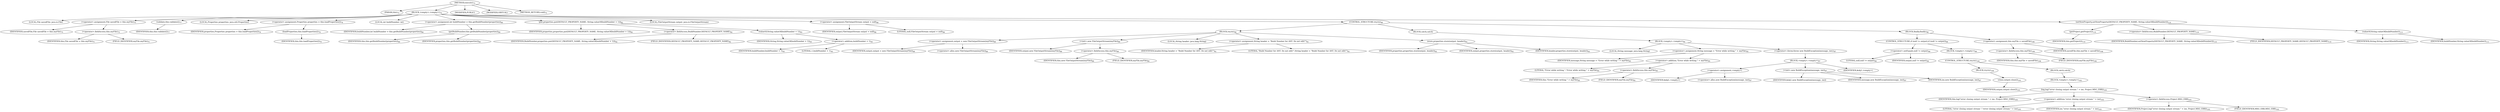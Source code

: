 digraph "execute" {  
"50" [label = <(METHOD,execute)<SUB>73</SUB>> ]
"4" [label = <(PARAM,this)<SUB>73</SUB>> ]
"51" [label = <(BLOCK,&lt;empty&gt;,&lt;empty&gt;)<SUB>74</SUB>> ]
"52" [label = <(LOCAL,File savedFile: java.io.File)> ]
"53" [label = <(&lt;operator&gt;.assignment,File savedFile = this.myFile)<SUB>75</SUB>> ]
"54" [label = <(IDENTIFIER,savedFile,File savedFile = this.myFile)<SUB>75</SUB>> ]
"55" [label = <(&lt;operator&gt;.fieldAccess,this.myFile)<SUB>75</SUB>> ]
"56" [label = <(IDENTIFIER,this,File savedFile = this.myFile)<SUB>75</SUB>> ]
"57" [label = <(FIELD_IDENTIFIER,myFile,myFile)<SUB>75</SUB>> ]
"58" [label = <(validate,this.validate())<SUB>77</SUB>> ]
"3" [label = <(IDENTIFIER,this,this.validate())<SUB>77</SUB>> ]
"59" [label = <(LOCAL,Properties properties: java.util.Properties)> ]
"60" [label = <(&lt;operator&gt;.assignment,Properties properties = this.loadProperties())<SUB>79</SUB>> ]
"61" [label = <(IDENTIFIER,properties,Properties properties = this.loadProperties())<SUB>79</SUB>> ]
"62" [label = <(loadProperties,this.loadProperties())<SUB>79</SUB>> ]
"5" [label = <(IDENTIFIER,this,this.loadProperties())<SUB>79</SUB>> ]
"63" [label = <(LOCAL,int buildNumber: int)> ]
"64" [label = <(&lt;operator&gt;.assignment,int buildNumber = this.getBuildNumber(properties))<SUB>80</SUB>> ]
"65" [label = <(IDENTIFIER,buildNumber,int buildNumber = this.getBuildNumber(properties))<SUB>80</SUB>> ]
"66" [label = <(getBuildNumber,this.getBuildNumber(properties))<SUB>80</SUB>> ]
"6" [label = <(IDENTIFIER,this,this.getBuildNumber(properties))<SUB>80</SUB>> ]
"67" [label = <(IDENTIFIER,properties,this.getBuildNumber(properties))<SUB>80</SUB>> ]
"68" [label = <(put,properties.put(DEFAULT_PROPERTY_NAME, String.valueOf(buildNumber + 1)))<SUB>82</SUB>> ]
"69" [label = <(IDENTIFIER,properties,properties.put(DEFAULT_PROPERTY_NAME, String.valueOf(buildNumber + 1)))<SUB>82</SUB>> ]
"70" [label = <(&lt;operator&gt;.fieldAccess,BuildNumber.DEFAULT_PROPERTY_NAME)<SUB>82</SUB>> ]
"71" [label = <(IDENTIFIER,BuildNumber,properties.put(DEFAULT_PROPERTY_NAME, String.valueOf(buildNumber + 1)))<SUB>82</SUB>> ]
"72" [label = <(FIELD_IDENTIFIER,DEFAULT_PROPERTY_NAME,DEFAULT_PROPERTY_NAME)<SUB>82</SUB>> ]
"73" [label = <(valueOf,String.valueOf(buildNumber + 1))<SUB>83</SUB>> ]
"74" [label = <(IDENTIFIER,String,String.valueOf(buildNumber + 1))<SUB>83</SUB>> ]
"75" [label = <(&lt;operator&gt;.addition,buildNumber + 1)<SUB>83</SUB>> ]
"76" [label = <(IDENTIFIER,buildNumber,buildNumber + 1)<SUB>83</SUB>> ]
"77" [label = <(LITERAL,1,buildNumber + 1)<SUB>83</SUB>> ]
"8" [label = <(LOCAL,FileOutputStream output: java.io.FileOutputStream)> ]
"78" [label = <(&lt;operator&gt;.assignment,FileOutputStream output = null)<SUB>86</SUB>> ]
"79" [label = <(IDENTIFIER,output,FileOutputStream output = null)<SUB>86</SUB>> ]
"80" [label = <(LITERAL,null,FileOutputStream output = null)<SUB>86</SUB>> ]
"81" [label = <(CONTROL_STRUCTURE,try,try)<SUB>88</SUB>> ]
"82" [label = <(BLOCK,try,try)<SUB>88</SUB>> ]
"83" [label = <(&lt;operator&gt;.assignment,output = new FileOutputStream(myFile))<SUB>89</SUB>> ]
"84" [label = <(IDENTIFIER,output,output = new FileOutputStream(myFile))<SUB>89</SUB>> ]
"85" [label = <(&lt;operator&gt;.alloc,new FileOutputStream(myFile))<SUB>89</SUB>> ]
"86" [label = <(&lt;init&gt;,new FileOutputStream(myFile))<SUB>89</SUB>> ]
"7" [label = <(IDENTIFIER,output,new FileOutputStream(myFile))<SUB>89</SUB>> ]
"87" [label = <(&lt;operator&gt;.fieldAccess,this.myFile)<SUB>89</SUB>> ]
"88" [label = <(IDENTIFIER,this,new FileOutputStream(myFile))<SUB>89</SUB>> ]
"89" [label = <(FIELD_IDENTIFIER,myFile,myFile)<SUB>89</SUB>> ]
"90" [label = <(LOCAL,String header: java.lang.String)> ]
"91" [label = <(&lt;operator&gt;.assignment,String header = &quot;Build Number for ANT. Do not edit!&quot;)<SUB>91</SUB>> ]
"92" [label = <(IDENTIFIER,header,String header = &quot;Build Number for ANT. Do not edit!&quot;)<SUB>91</SUB>> ]
"93" [label = <(LITERAL,&quot;Build Number for ANT. Do not edit!&quot;,String header = &quot;Build Number for ANT. Do not edit!&quot;)<SUB>91</SUB>> ]
"94" [label = <(store,properties.store(output, header))<SUB>93</SUB>> ]
"95" [label = <(IDENTIFIER,properties,properties.store(output, header))<SUB>93</SUB>> ]
"96" [label = <(IDENTIFIER,output,properties.store(output, header))<SUB>93</SUB>> ]
"97" [label = <(IDENTIFIER,header,properties.store(output, header))<SUB>93</SUB>> ]
"98" [label = <(BLOCK,catch,catch)> ]
"99" [label = <(BLOCK,&lt;empty&gt;,&lt;empty&gt;)<SUB>94</SUB>> ]
"100" [label = <(LOCAL,String message: java.lang.String)> ]
"101" [label = <(&lt;operator&gt;.assignment,String message = &quot;Error while writing &quot; + myFile)<SUB>95</SUB>> ]
"102" [label = <(IDENTIFIER,message,String message = &quot;Error while writing &quot; + myFile)<SUB>95</SUB>> ]
"103" [label = <(&lt;operator&gt;.addition,&quot;Error while writing &quot; + myFile)<SUB>95</SUB>> ]
"104" [label = <(LITERAL,&quot;Error while writing &quot;,&quot;Error while writing &quot; + myFile)<SUB>95</SUB>> ]
"105" [label = <(&lt;operator&gt;.fieldAccess,this.myFile)<SUB>95</SUB>> ]
"106" [label = <(IDENTIFIER,this,&quot;Error while writing &quot; + myFile)<SUB>95</SUB>> ]
"107" [label = <(FIELD_IDENTIFIER,myFile,myFile)<SUB>95</SUB>> ]
"108" [label = <(&lt;operator&gt;.throw,throw new BuildException(message, ioe);)<SUB>97</SUB>> ]
"109" [label = <(BLOCK,&lt;empty&gt;,&lt;empty&gt;)<SUB>97</SUB>> ]
"110" [label = <(&lt;operator&gt;.assignment,&lt;empty&gt;)> ]
"111" [label = <(IDENTIFIER,$obj1,&lt;empty&gt;)> ]
"112" [label = <(&lt;operator&gt;.alloc,new BuildException(message, ioe))<SUB>97</SUB>> ]
"113" [label = <(&lt;init&gt;,new BuildException(message, ioe))<SUB>97</SUB>> ]
"114" [label = <(IDENTIFIER,$obj1,new BuildException(message, ioe))> ]
"115" [label = <(IDENTIFIER,message,new BuildException(message, ioe))<SUB>97</SUB>> ]
"116" [label = <(IDENTIFIER,ioe,new BuildException(message, ioe))<SUB>97</SUB>> ]
"117" [label = <(IDENTIFIER,$obj1,&lt;empty&gt;)> ]
"118" [label = <(BLOCK,finally,finally)<SUB>98</SUB>> ]
"119" [label = <(CONTROL_STRUCTURE,if (null != output),if (null != output))<SUB>99</SUB>> ]
"120" [label = <(&lt;operator&gt;.notEquals,null != output)<SUB>99</SUB>> ]
"121" [label = <(LITERAL,null,null != output)<SUB>99</SUB>> ]
"122" [label = <(IDENTIFIER,output,null != output)<SUB>99</SUB>> ]
"123" [label = <(BLOCK,&lt;empty&gt;,&lt;empty&gt;)<SUB>99</SUB>> ]
"124" [label = <(CONTROL_STRUCTURE,try,try)<SUB>100</SUB>> ]
"125" [label = <(BLOCK,try,try)<SUB>100</SUB>> ]
"126" [label = <(close,output.close())<SUB>101</SUB>> ]
"127" [label = <(IDENTIFIER,output,output.close())<SUB>101</SUB>> ]
"128" [label = <(BLOCK,catch,catch)> ]
"129" [label = <(BLOCK,&lt;empty&gt;,&lt;empty&gt;)<SUB>102</SUB>> ]
"130" [label = <(log,log(&quot;error closing output stream &quot; + ioe, Project.MSG_ERR))<SUB>103</SUB>> ]
"9" [label = <(IDENTIFIER,this,log(&quot;error closing output stream &quot; + ioe, Project.MSG_ERR))<SUB>103</SUB>> ]
"131" [label = <(&lt;operator&gt;.addition,&quot;error closing output stream &quot; + ioe)<SUB>103</SUB>> ]
"132" [label = <(LITERAL,&quot;error closing output stream &quot;,&quot;error closing output stream &quot; + ioe)<SUB>103</SUB>> ]
"133" [label = <(IDENTIFIER,ioe,&quot;error closing output stream &quot; + ioe)<SUB>103</SUB>> ]
"134" [label = <(&lt;operator&gt;.fieldAccess,Project.MSG_ERR)<SUB>103</SUB>> ]
"135" [label = <(IDENTIFIER,Project,log(&quot;error closing output stream &quot; + ioe, Project.MSG_ERR))<SUB>103</SUB>> ]
"136" [label = <(FIELD_IDENTIFIER,MSG_ERR,MSG_ERR)<SUB>103</SUB>> ]
"137" [label = <(&lt;operator&gt;.assignment,this.myFile = savedFile)<SUB>106</SUB>> ]
"138" [label = <(&lt;operator&gt;.fieldAccess,this.myFile)<SUB>106</SUB>> ]
"139" [label = <(IDENTIFIER,this,this.myFile = savedFile)<SUB>106</SUB>> ]
"140" [label = <(FIELD_IDENTIFIER,myFile,myFile)<SUB>106</SUB>> ]
"141" [label = <(IDENTIFIER,savedFile,this.myFile = savedFile)<SUB>106</SUB>> ]
"142" [label = <(setNewProperty,setNewProperty(DEFAULT_PROPERTY_NAME, String.valueOf(buildNumber)))<SUB>110</SUB>> ]
"143" [label = <(getProject,getProject())<SUB>110</SUB>> ]
"10" [label = <(IDENTIFIER,this,getProject())<SUB>110</SUB>> ]
"144" [label = <(&lt;operator&gt;.fieldAccess,BuildNumber.DEFAULT_PROPERTY_NAME)<SUB>110</SUB>> ]
"145" [label = <(IDENTIFIER,BuildNumber,setNewProperty(DEFAULT_PROPERTY_NAME, String.valueOf(buildNumber)))<SUB>110</SUB>> ]
"146" [label = <(FIELD_IDENTIFIER,DEFAULT_PROPERTY_NAME,DEFAULT_PROPERTY_NAME)<SUB>110</SUB>> ]
"147" [label = <(valueOf,String.valueOf(buildNumber))<SUB>111</SUB>> ]
"148" [label = <(IDENTIFIER,String,String.valueOf(buildNumber))<SUB>111</SUB>> ]
"149" [label = <(IDENTIFIER,buildNumber,String.valueOf(buildNumber))<SUB>111</SUB>> ]
"150" [label = <(MODIFIER,PUBLIC)> ]
"151" [label = <(MODIFIER,VIRTUAL)> ]
"152" [label = <(METHOD_RETURN,void)<SUB>73</SUB>> ]
  "50" -> "4" 
  "50" -> "51" 
  "50" -> "150" 
  "50" -> "151" 
  "50" -> "152" 
  "51" -> "52" 
  "51" -> "53" 
  "51" -> "58" 
  "51" -> "59" 
  "51" -> "60" 
  "51" -> "63" 
  "51" -> "64" 
  "51" -> "68" 
  "51" -> "8" 
  "51" -> "78" 
  "51" -> "81" 
  "51" -> "142" 
  "53" -> "54" 
  "53" -> "55" 
  "55" -> "56" 
  "55" -> "57" 
  "58" -> "3" 
  "60" -> "61" 
  "60" -> "62" 
  "62" -> "5" 
  "64" -> "65" 
  "64" -> "66" 
  "66" -> "6" 
  "66" -> "67" 
  "68" -> "69" 
  "68" -> "70" 
  "68" -> "73" 
  "70" -> "71" 
  "70" -> "72" 
  "73" -> "74" 
  "73" -> "75" 
  "75" -> "76" 
  "75" -> "77" 
  "78" -> "79" 
  "78" -> "80" 
  "81" -> "82" 
  "81" -> "98" 
  "81" -> "118" 
  "82" -> "83" 
  "82" -> "86" 
  "82" -> "90" 
  "82" -> "91" 
  "82" -> "94" 
  "83" -> "84" 
  "83" -> "85" 
  "86" -> "7" 
  "86" -> "87" 
  "87" -> "88" 
  "87" -> "89" 
  "91" -> "92" 
  "91" -> "93" 
  "94" -> "95" 
  "94" -> "96" 
  "94" -> "97" 
  "98" -> "99" 
  "99" -> "100" 
  "99" -> "101" 
  "99" -> "108" 
  "101" -> "102" 
  "101" -> "103" 
  "103" -> "104" 
  "103" -> "105" 
  "105" -> "106" 
  "105" -> "107" 
  "108" -> "109" 
  "109" -> "110" 
  "109" -> "113" 
  "109" -> "117" 
  "110" -> "111" 
  "110" -> "112" 
  "113" -> "114" 
  "113" -> "115" 
  "113" -> "116" 
  "118" -> "119" 
  "118" -> "137" 
  "119" -> "120" 
  "119" -> "123" 
  "120" -> "121" 
  "120" -> "122" 
  "123" -> "124" 
  "124" -> "125" 
  "124" -> "128" 
  "125" -> "126" 
  "126" -> "127" 
  "128" -> "129" 
  "129" -> "130" 
  "130" -> "9" 
  "130" -> "131" 
  "130" -> "134" 
  "131" -> "132" 
  "131" -> "133" 
  "134" -> "135" 
  "134" -> "136" 
  "137" -> "138" 
  "137" -> "141" 
  "138" -> "139" 
  "138" -> "140" 
  "142" -> "143" 
  "142" -> "144" 
  "142" -> "147" 
  "143" -> "10" 
  "144" -> "145" 
  "144" -> "146" 
  "147" -> "148" 
  "147" -> "149" 
}

